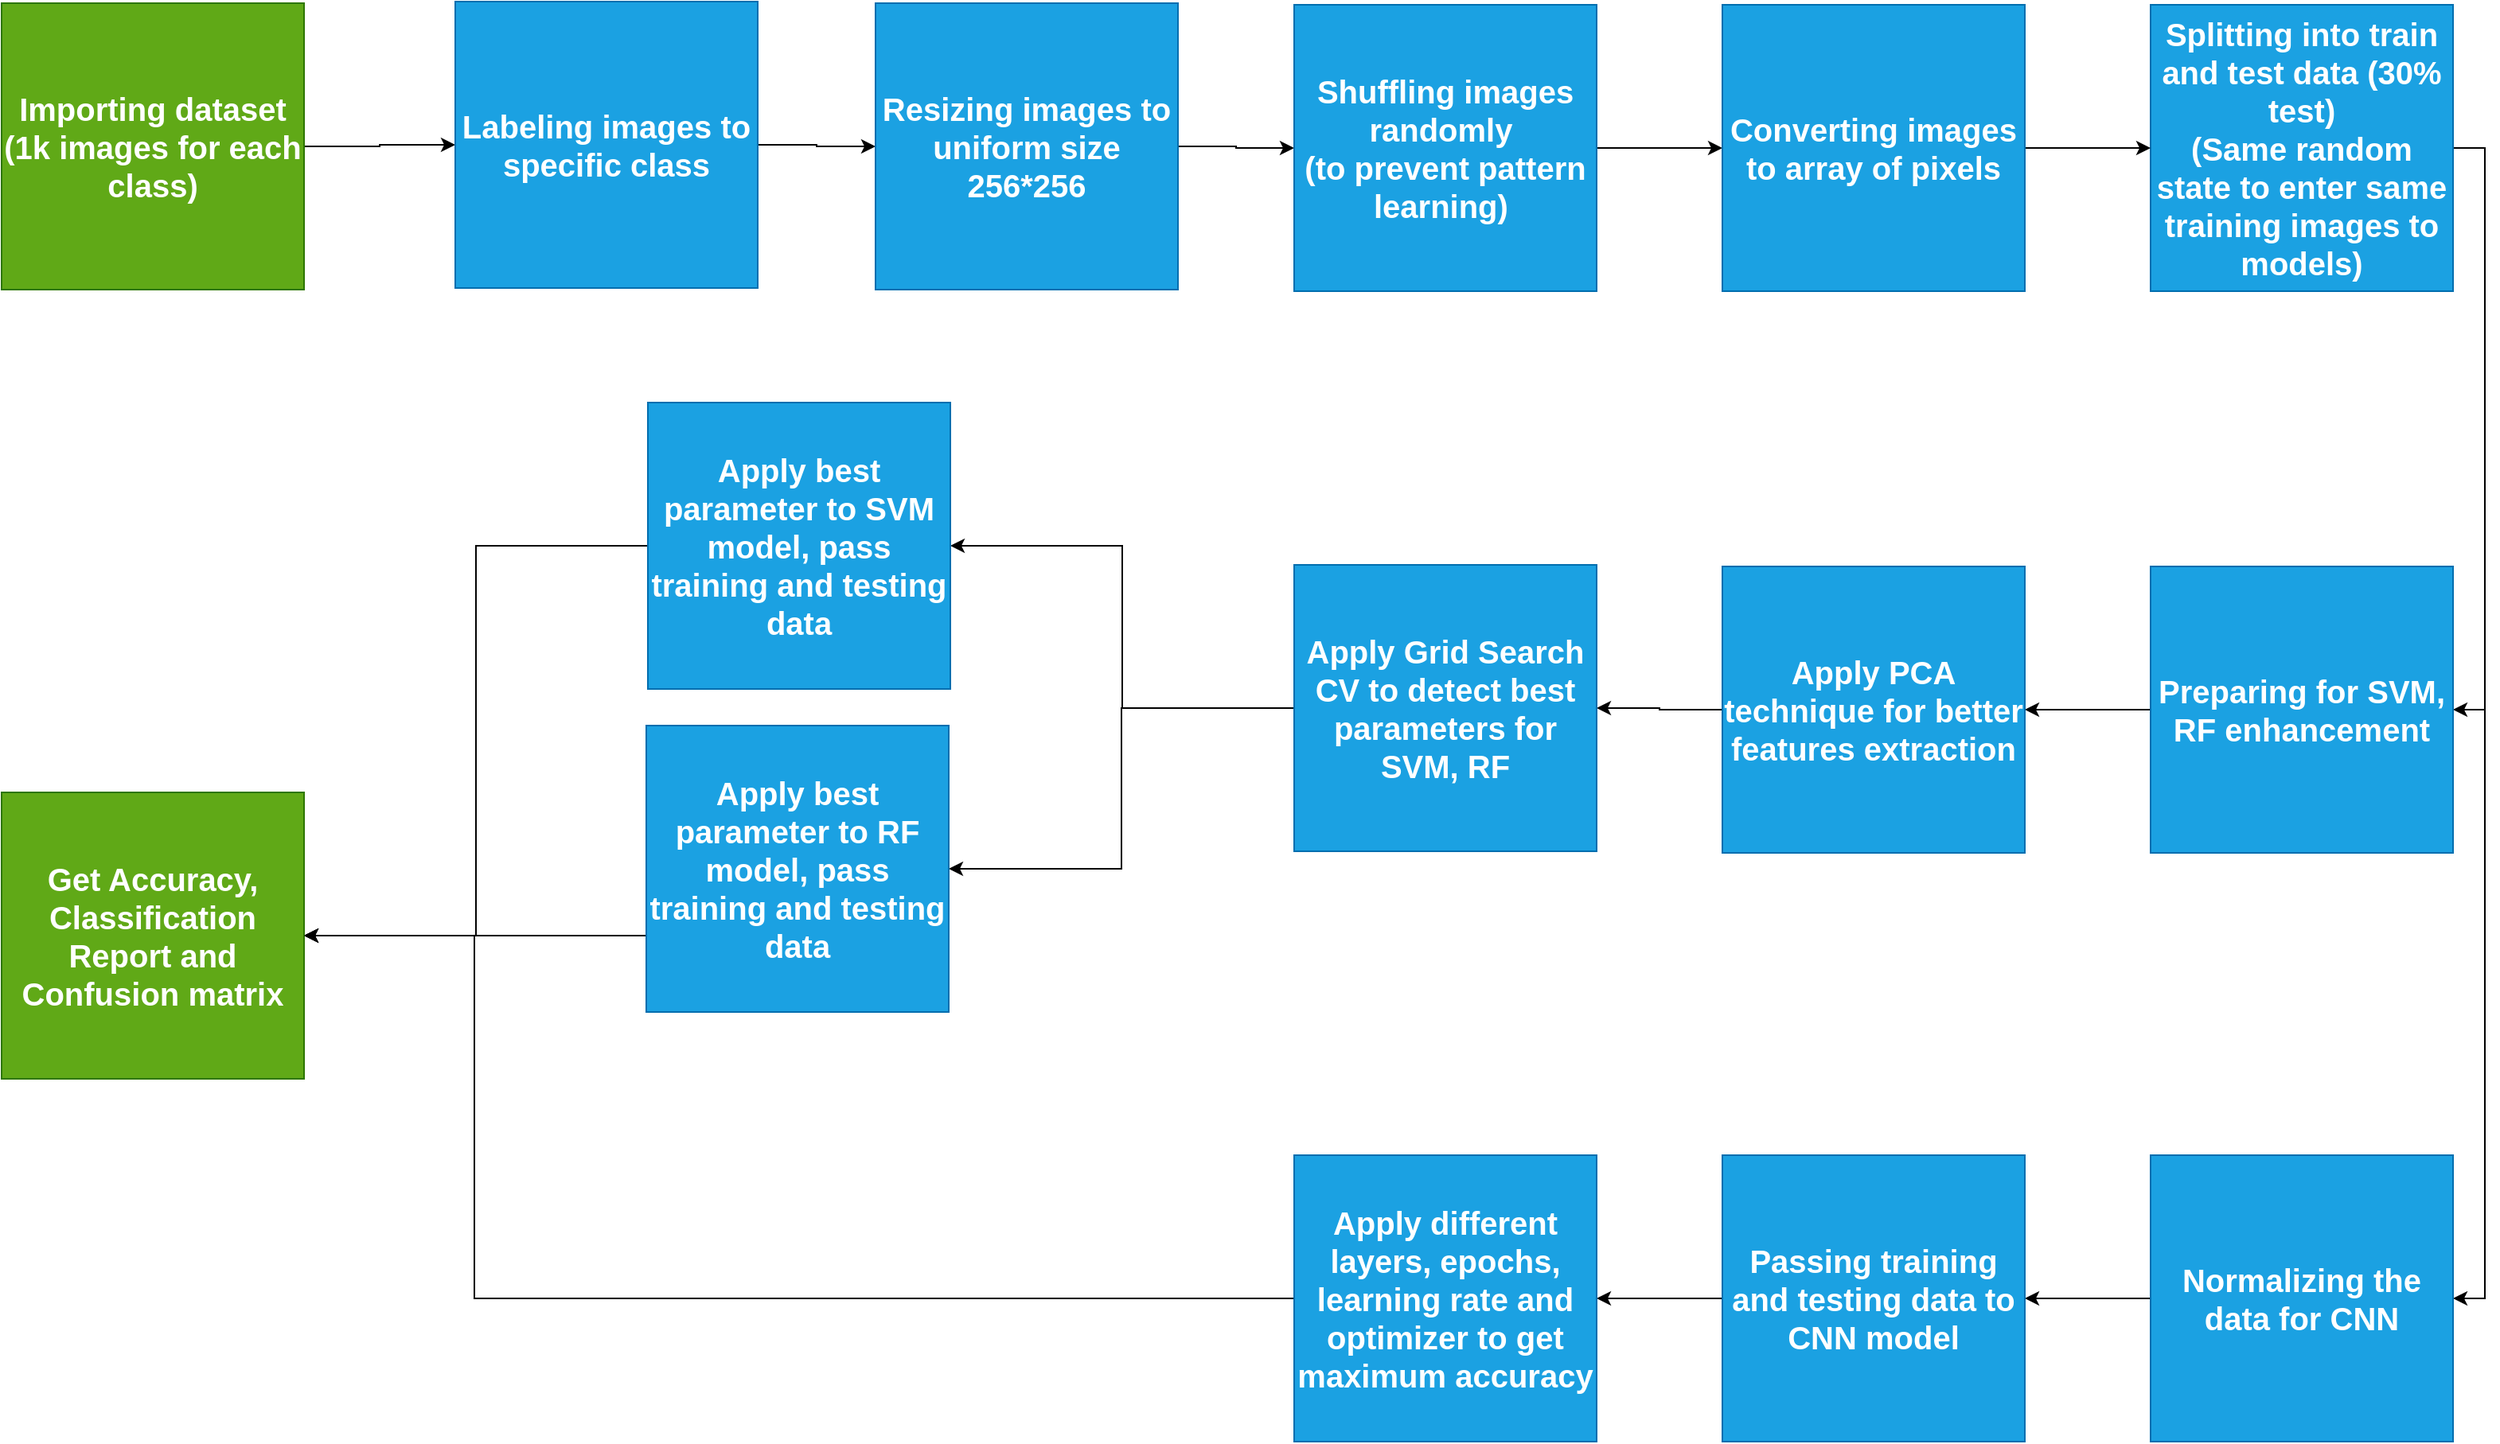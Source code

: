 <mxfile version="24.9.1">
  <diagram name="Page-1" id="HCXtLOHnEH5D50suYZMZ">
    <mxGraphModel dx="2388" dy="1432" grid="0" gridSize="10" guides="1" tooltips="1" connect="1" arrows="1" fold="1" page="1" pageScale="1" pageWidth="1600" pageHeight="1000" background="none" math="0" shadow="0">
      <root>
        <mxCell id="0" />
        <mxCell id="1" parent="0" />
        <mxCell id="IIGgRlWlPwrDrrDaBenJ-39" style="edgeStyle=orthogonalEdgeStyle;rounded=0;orthogonalLoop=1;jettySize=auto;html=1;exitX=1;exitY=0.5;exitDx=0;exitDy=0;entryX=0;entryY=0.5;entryDx=0;entryDy=0;" parent="1" source="IIGgRlWlPwrDrrDaBenJ-1" target="IIGgRlWlPwrDrrDaBenJ-2" edge="1">
          <mxGeometry relative="1" as="geometry" />
        </mxCell>
        <mxCell id="IIGgRlWlPwrDrrDaBenJ-1" value="&lt;span style=&quot;font-size: 20px;&quot;&gt;Importing dataset&lt;/span&gt;&lt;div style=&quot;font-size: 20px;&quot;&gt;&lt;span style=&quot;font-size: 20px;&quot;&gt;(1k images for each class)&lt;/span&gt;&lt;/div&gt;" style="rounded=0;whiteSpace=wrap;html=1;fillColor=#60a917;fontColor=#ffffff;strokeColor=#2D7600;fontStyle=1;fontSize=20;" parent="1" vertex="1">
          <mxGeometry x="15" y="37" width="190" height="180" as="geometry" />
        </mxCell>
        <mxCell id="IIGgRlWlPwrDrrDaBenJ-40" style="edgeStyle=orthogonalEdgeStyle;rounded=0;orthogonalLoop=1;jettySize=auto;html=1;exitX=1;exitY=0.5;exitDx=0;exitDy=0;entryX=0;entryY=0.5;entryDx=0;entryDy=0;" parent="1" source="IIGgRlWlPwrDrrDaBenJ-2" target="IIGgRlWlPwrDrrDaBenJ-4" edge="1">
          <mxGeometry relative="1" as="geometry" />
        </mxCell>
        <mxCell id="IIGgRlWlPwrDrrDaBenJ-2" value="&lt;span style=&quot;font-size: 20px;&quot;&gt;Labeling images to specific class&lt;/span&gt;" style="rounded=0;whiteSpace=wrap;html=1;fillColor=#1ba1e2;fontColor=#ffffff;strokeColor=#006EAF;fontStyle=1;fontSize=20;" parent="1" vertex="1">
          <mxGeometry x="300" y="36" width="190" height="180" as="geometry" />
        </mxCell>
        <mxCell id="IIGgRlWlPwrDrrDaBenJ-41" style="edgeStyle=orthogonalEdgeStyle;rounded=0;orthogonalLoop=1;jettySize=auto;html=1;exitX=1;exitY=0.5;exitDx=0;exitDy=0;entryX=0;entryY=0.5;entryDx=0;entryDy=0;" parent="1" source="IIGgRlWlPwrDrrDaBenJ-4" target="IIGgRlWlPwrDrrDaBenJ-7" edge="1">
          <mxGeometry relative="1" as="geometry" />
        </mxCell>
        <mxCell id="IIGgRlWlPwrDrrDaBenJ-4" value="&lt;span style=&quot;font-size: 20px;&quot;&gt;Resizing images to uniform size 256*256&lt;/span&gt;" style="rounded=0;whiteSpace=wrap;html=1;fillColor=#1ba1e2;fontColor=#ffffff;strokeColor=#006EAF;fontStyle=1;fontSize=20;" parent="1" vertex="1">
          <mxGeometry x="564" y="37" width="190" height="180" as="geometry" />
        </mxCell>
        <mxCell id="IIGgRlWlPwrDrrDaBenJ-42" style="edgeStyle=orthogonalEdgeStyle;rounded=0;orthogonalLoop=1;jettySize=auto;html=1;exitX=1;exitY=0.5;exitDx=0;exitDy=0;entryX=0;entryY=0.5;entryDx=0;entryDy=0;" parent="1" source="IIGgRlWlPwrDrrDaBenJ-7" target="IIGgRlWlPwrDrrDaBenJ-15" edge="1">
          <mxGeometry relative="1" as="geometry" />
        </mxCell>
        <mxCell id="IIGgRlWlPwrDrrDaBenJ-7" value="&lt;span style=&quot;font-size: 20px;&quot;&gt;Shuffling images randomly&amp;nbsp;&lt;/span&gt;&lt;div style=&quot;font-size: 20px;&quot;&gt;&lt;span style=&quot;background-color: initial; font-size: 20px;&quot;&gt;(to prevent pattern learning)&amp;nbsp;&lt;/span&gt;&lt;/div&gt;" style="rounded=0;whiteSpace=wrap;html=1;fillColor=#1ba1e2;fontColor=#ffffff;strokeColor=#006EAF;fontStyle=1;fontSize=20;" parent="1" vertex="1">
          <mxGeometry x="827" y="38" width="190" height="180" as="geometry" />
        </mxCell>
        <mxCell id="IIGgRlWlPwrDrrDaBenJ-44" style="edgeStyle=orthogonalEdgeStyle;rounded=0;orthogonalLoop=1;jettySize=auto;html=1;exitX=1;exitY=0.5;exitDx=0;exitDy=0;entryX=1;entryY=0.5;entryDx=0;entryDy=0;" parent="1" source="IIGgRlWlPwrDrrDaBenJ-9" target="IIGgRlWlPwrDrrDaBenJ-11" edge="1">
          <mxGeometry relative="1" as="geometry" />
        </mxCell>
        <mxCell id="IIGgRlWlPwrDrrDaBenJ-45" style="edgeStyle=orthogonalEdgeStyle;rounded=0;orthogonalLoop=1;jettySize=auto;html=1;exitX=1;exitY=0.5;exitDx=0;exitDy=0;entryX=1;entryY=0.5;entryDx=0;entryDy=0;" parent="1" source="IIGgRlWlPwrDrrDaBenJ-9" target="IIGgRlWlPwrDrrDaBenJ-12" edge="1">
          <mxGeometry relative="1" as="geometry" />
        </mxCell>
        <mxCell id="IIGgRlWlPwrDrrDaBenJ-9" value="&lt;span style=&quot;font-size: 20px;&quot;&gt;Splitting into train and test data (30% test)&lt;/span&gt;&lt;div style=&quot;font-size: 20px;&quot;&gt;&lt;span style=&quot;font-size: 20px;&quot;&gt;(Same random state to enter same training images to models)&lt;/span&gt;&lt;/div&gt;" style="rounded=0;whiteSpace=wrap;html=1;fillColor=#1ba1e2;fontColor=#ffffff;strokeColor=#006EAF;fontStyle=1;fontSize=20;" parent="1" vertex="1">
          <mxGeometry x="1365" y="38" width="190" height="180" as="geometry" />
        </mxCell>
        <mxCell id="IIGgRlWlPwrDrrDaBenJ-46" style="edgeStyle=orthogonalEdgeStyle;rounded=0;orthogonalLoop=1;jettySize=auto;html=1;exitX=0;exitY=0.5;exitDx=0;exitDy=0;entryX=1;entryY=0.5;entryDx=0;entryDy=0;" parent="1" source="IIGgRlWlPwrDrrDaBenJ-11" target="IIGgRlWlPwrDrrDaBenJ-18" edge="1">
          <mxGeometry relative="1" as="geometry" />
        </mxCell>
        <mxCell id="IIGgRlWlPwrDrrDaBenJ-11" value="Preparing for SVM, RF enhancement" style="rounded=0;whiteSpace=wrap;html=1;fillColor=#1ba1e2;fontColor=#ffffff;strokeColor=#006EAF;fontStyle=1;fontSize=20;" parent="1" vertex="1">
          <mxGeometry x="1365" y="391" width="190" height="180" as="geometry" />
        </mxCell>
        <mxCell id="IIGgRlWlPwrDrrDaBenJ-47" style="edgeStyle=orthogonalEdgeStyle;rounded=0;orthogonalLoop=1;jettySize=auto;html=1;exitX=0;exitY=0.5;exitDx=0;exitDy=0;entryX=1;entryY=0.5;entryDx=0;entryDy=0;" parent="1" source="IIGgRlWlPwrDrrDaBenJ-12" target="IIGgRlWlPwrDrrDaBenJ-34" edge="1">
          <mxGeometry relative="1" as="geometry" />
        </mxCell>
        <mxCell id="IIGgRlWlPwrDrrDaBenJ-12" value="Normalizing the data for CNN" style="rounded=0;whiteSpace=wrap;html=1;fillColor=#1ba1e2;fontColor=#ffffff;strokeColor=#006EAF;fontStyle=1;fontSize=20;" parent="1" vertex="1">
          <mxGeometry x="1365" y="761" width="190" height="180" as="geometry" />
        </mxCell>
        <mxCell id="IIGgRlWlPwrDrrDaBenJ-43" style="edgeStyle=orthogonalEdgeStyle;rounded=0;orthogonalLoop=1;jettySize=auto;html=1;exitX=1;exitY=0.5;exitDx=0;exitDy=0;entryX=0;entryY=0.5;entryDx=0;entryDy=0;" parent="1" source="IIGgRlWlPwrDrrDaBenJ-15" target="IIGgRlWlPwrDrrDaBenJ-9" edge="1">
          <mxGeometry relative="1" as="geometry" />
        </mxCell>
        <mxCell id="IIGgRlWlPwrDrrDaBenJ-15" value="&lt;span style=&quot;font-size: 20px;&quot;&gt;Converting images to array of pixels&lt;/span&gt;" style="rounded=0;whiteSpace=wrap;html=1;fillColor=#1ba1e2;fontColor=#ffffff;strokeColor=#006EAF;fontStyle=1;fontSize=20;" parent="1" vertex="1">
          <mxGeometry x="1096" y="38" width="190" height="180" as="geometry" />
        </mxCell>
        <mxCell id="IIGgRlWlPwrDrrDaBenJ-48" style="edgeStyle=orthogonalEdgeStyle;rounded=0;orthogonalLoop=1;jettySize=auto;html=1;exitX=0;exitY=0.5;exitDx=0;exitDy=0;entryX=1;entryY=0.5;entryDx=0;entryDy=0;" parent="1" source="IIGgRlWlPwrDrrDaBenJ-18" target="IIGgRlWlPwrDrrDaBenJ-20" edge="1">
          <mxGeometry relative="1" as="geometry" />
        </mxCell>
        <mxCell id="IIGgRlWlPwrDrrDaBenJ-18" value="Apply PCA technique for better features extraction" style="rounded=0;whiteSpace=wrap;html=1;fillColor=#1ba1e2;fontColor=#ffffff;strokeColor=#006EAF;fontStyle=1;fontSize=20;" parent="1" vertex="1">
          <mxGeometry x="1096" y="391" width="190" height="180" as="geometry" />
        </mxCell>
        <mxCell id="IIGgRlWlPwrDrrDaBenJ-29" style="edgeStyle=orthogonalEdgeStyle;rounded=0;orthogonalLoop=1;jettySize=auto;html=1;exitX=0;exitY=0.5;exitDx=0;exitDy=0;entryX=1;entryY=0.5;entryDx=0;entryDy=0;" parent="1" source="IIGgRlWlPwrDrrDaBenJ-20" target="IIGgRlWlPwrDrrDaBenJ-27" edge="1">
          <mxGeometry relative="1" as="geometry" />
        </mxCell>
        <mxCell id="IIGgRlWlPwrDrrDaBenJ-30" style="edgeStyle=orthogonalEdgeStyle;rounded=0;orthogonalLoop=1;jettySize=auto;html=1;exitX=0;exitY=0.5;exitDx=0;exitDy=0;entryX=1;entryY=0.5;entryDx=0;entryDy=0;" parent="1" source="IIGgRlWlPwrDrrDaBenJ-20" target="IIGgRlWlPwrDrrDaBenJ-28" edge="1">
          <mxGeometry relative="1" as="geometry" />
        </mxCell>
        <mxCell id="IIGgRlWlPwrDrrDaBenJ-20" value="Apply Grid Search CV to detect best parameters for SVM, RF" style="rounded=0;whiteSpace=wrap;html=1;fillColor=#1ba1e2;fontColor=#ffffff;strokeColor=#006EAF;fontStyle=1;fontSize=20;" parent="1" vertex="1">
          <mxGeometry x="827" y="390" width="190" height="180" as="geometry" />
        </mxCell>
        <mxCell id="IIGgRlWlPwrDrrDaBenJ-50" style="edgeStyle=orthogonalEdgeStyle;rounded=0;orthogonalLoop=1;jettySize=auto;html=1;exitX=0;exitY=0.5;exitDx=0;exitDy=0;entryX=1;entryY=0.5;entryDx=0;entryDy=0;" parent="1" source="IIGgRlWlPwrDrrDaBenJ-27" target="IIGgRlWlPwrDrrDaBenJ-31" edge="1">
          <mxGeometry relative="1" as="geometry" />
        </mxCell>
        <mxCell id="IIGgRlWlPwrDrrDaBenJ-27" value="Apply best parameter to SVM model, pass training and testing data" style="rounded=0;whiteSpace=wrap;html=1;fillColor=#1ba1e2;fontColor=#ffffff;strokeColor=#006EAF;fontStyle=1;fontSize=20;" parent="1" vertex="1">
          <mxGeometry x="421" y="288" width="190" height="180" as="geometry" />
        </mxCell>
        <mxCell id="IIGgRlWlPwrDrrDaBenJ-51" style="edgeStyle=orthogonalEdgeStyle;rounded=0;orthogonalLoop=1;jettySize=auto;html=1;exitX=0;exitY=0.5;exitDx=0;exitDy=0;entryX=1;entryY=0.5;entryDx=0;entryDy=0;" parent="1" source="IIGgRlWlPwrDrrDaBenJ-28" target="IIGgRlWlPwrDrrDaBenJ-31" edge="1">
          <mxGeometry relative="1" as="geometry">
            <Array as="points">
              <mxPoint x="420" y="623" />
            </Array>
          </mxGeometry>
        </mxCell>
        <mxCell id="IIGgRlWlPwrDrrDaBenJ-28" value="Apply best parameter to RF model, pass training and testing data" style="rounded=0;whiteSpace=wrap;html=1;fillColor=#1ba1e2;fontColor=#ffffff;strokeColor=#006EAF;fontStyle=1;fontSize=20;" parent="1" vertex="1">
          <mxGeometry x="420" y="491" width="190" height="180" as="geometry" />
        </mxCell>
        <mxCell id="IIGgRlWlPwrDrrDaBenJ-31" value="Get Accuracy, Classification Report and Confusion matrix" style="rounded=0;whiteSpace=wrap;html=1;fillColor=#60a917;fontColor=#ffffff;strokeColor=#2D7600;fontStyle=1;fontSize=20;" parent="1" vertex="1">
          <mxGeometry x="15" y="533" width="190" height="180" as="geometry" />
        </mxCell>
        <mxCell id="IIGgRlWlPwrDrrDaBenJ-49" style="edgeStyle=orthogonalEdgeStyle;rounded=0;orthogonalLoop=1;jettySize=auto;html=1;exitX=0;exitY=0.5;exitDx=0;exitDy=0;entryX=1;entryY=0.5;entryDx=0;entryDy=0;" parent="1" source="IIGgRlWlPwrDrrDaBenJ-34" target="IIGgRlWlPwrDrrDaBenJ-35" edge="1">
          <mxGeometry relative="1" as="geometry" />
        </mxCell>
        <mxCell id="IIGgRlWlPwrDrrDaBenJ-34" value="Passing training and testing data to CNN model" style="rounded=0;whiteSpace=wrap;html=1;fillColor=#1ba1e2;fontColor=#ffffff;strokeColor=#006EAF;fontStyle=1;fontSize=20;" parent="1" vertex="1">
          <mxGeometry x="1096" y="761" width="190" height="180" as="geometry" />
        </mxCell>
        <mxCell id="IIGgRlWlPwrDrrDaBenJ-52" style="edgeStyle=orthogonalEdgeStyle;rounded=0;orthogonalLoop=1;jettySize=auto;html=1;exitX=0;exitY=0.5;exitDx=0;exitDy=0;entryX=1;entryY=0.5;entryDx=0;entryDy=0;" parent="1" source="IIGgRlWlPwrDrrDaBenJ-35" target="IIGgRlWlPwrDrrDaBenJ-31" edge="1">
          <mxGeometry relative="1" as="geometry">
            <Array as="points">
              <mxPoint x="312" y="851" />
              <mxPoint x="312" y="623" />
            </Array>
          </mxGeometry>
        </mxCell>
        <mxCell id="IIGgRlWlPwrDrrDaBenJ-35" value="Apply different layers, epochs, learning rate and optimizer to get maximum accuracy" style="rounded=0;whiteSpace=wrap;html=1;fillColor=#1ba1e2;fontColor=#ffffff;strokeColor=#006EAF;fontStyle=1;fontSize=20;" parent="1" vertex="1">
          <mxGeometry x="827" y="761" width="190" height="180" as="geometry" />
        </mxCell>
      </root>
    </mxGraphModel>
  </diagram>
</mxfile>
